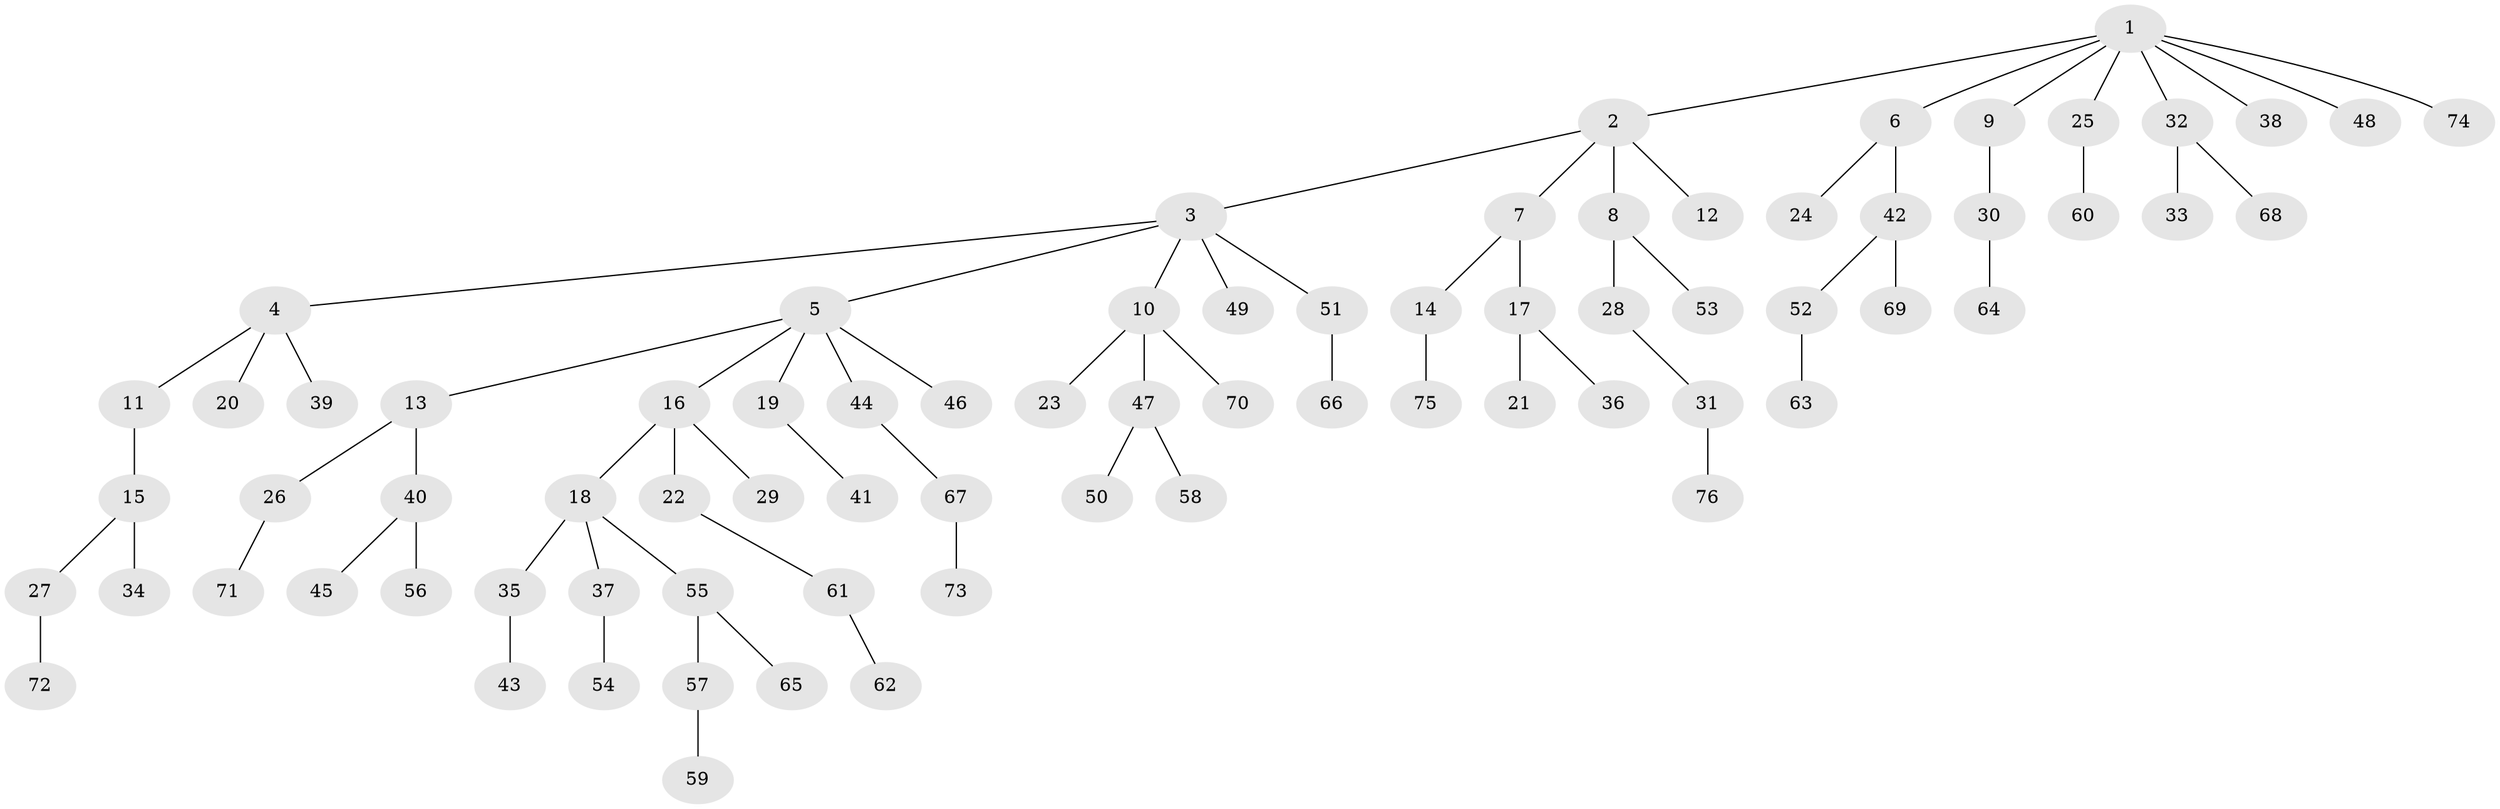 // Generated by graph-tools (version 1.1) at 2025/11/02/27/25 16:11:25]
// undirected, 76 vertices, 75 edges
graph export_dot {
graph [start="1"]
  node [color=gray90,style=filled];
  1;
  2;
  3;
  4;
  5;
  6;
  7;
  8;
  9;
  10;
  11;
  12;
  13;
  14;
  15;
  16;
  17;
  18;
  19;
  20;
  21;
  22;
  23;
  24;
  25;
  26;
  27;
  28;
  29;
  30;
  31;
  32;
  33;
  34;
  35;
  36;
  37;
  38;
  39;
  40;
  41;
  42;
  43;
  44;
  45;
  46;
  47;
  48;
  49;
  50;
  51;
  52;
  53;
  54;
  55;
  56;
  57;
  58;
  59;
  60;
  61;
  62;
  63;
  64;
  65;
  66;
  67;
  68;
  69;
  70;
  71;
  72;
  73;
  74;
  75;
  76;
  1 -- 2;
  1 -- 6;
  1 -- 9;
  1 -- 25;
  1 -- 32;
  1 -- 38;
  1 -- 48;
  1 -- 74;
  2 -- 3;
  2 -- 7;
  2 -- 8;
  2 -- 12;
  3 -- 4;
  3 -- 5;
  3 -- 10;
  3 -- 49;
  3 -- 51;
  4 -- 11;
  4 -- 20;
  4 -- 39;
  5 -- 13;
  5 -- 16;
  5 -- 19;
  5 -- 44;
  5 -- 46;
  6 -- 24;
  6 -- 42;
  7 -- 14;
  7 -- 17;
  8 -- 28;
  8 -- 53;
  9 -- 30;
  10 -- 23;
  10 -- 47;
  10 -- 70;
  11 -- 15;
  13 -- 26;
  13 -- 40;
  14 -- 75;
  15 -- 27;
  15 -- 34;
  16 -- 18;
  16 -- 22;
  16 -- 29;
  17 -- 21;
  17 -- 36;
  18 -- 35;
  18 -- 37;
  18 -- 55;
  19 -- 41;
  22 -- 61;
  25 -- 60;
  26 -- 71;
  27 -- 72;
  28 -- 31;
  30 -- 64;
  31 -- 76;
  32 -- 33;
  32 -- 68;
  35 -- 43;
  37 -- 54;
  40 -- 45;
  40 -- 56;
  42 -- 52;
  42 -- 69;
  44 -- 67;
  47 -- 50;
  47 -- 58;
  51 -- 66;
  52 -- 63;
  55 -- 57;
  55 -- 65;
  57 -- 59;
  61 -- 62;
  67 -- 73;
}
